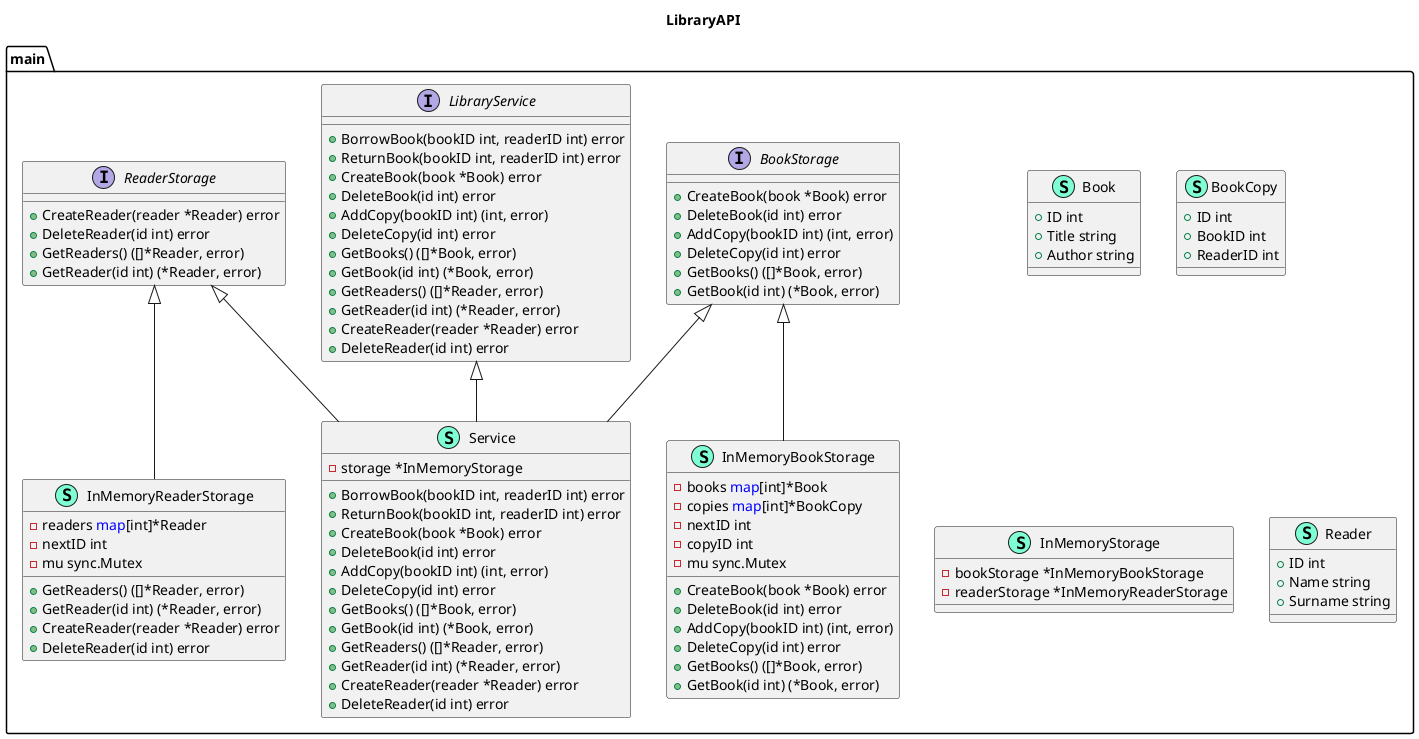 @startuml
title LibraryAPI
namespace main {
    class Book << (S,Aquamarine) >> {
        + ID int
        + Title string
        + Author string

    }
    class BookCopy << (S,Aquamarine) >> {
        + ID int
        + BookID int
        + ReaderID int

    }
    interface BookStorage  {
        + CreateBook(book *Book) error
        + DeleteBook(id int) error
        + AddCopy(bookID int) (int, error)
        + DeleteCopy(id int) error
        + GetBooks() ([]*Book, error)
        + GetBook(id int) (*Book, error)

    }
    class InMemoryBookStorage << (S,Aquamarine) >> {
        - books <font color=blue>map</font>[int]*Book
        - copies <font color=blue>map</font>[int]*BookCopy
        - nextID int
        - copyID int
        - mu sync.Mutex

        + CreateBook(book *Book) error
        + DeleteBook(id int) error
        + AddCopy(bookID int) (int, error)
        + DeleteCopy(id int) error
        + GetBooks() ([]*Book, error)
        + GetBook(id int) (*Book, error)

    }
    class InMemoryReaderStorage << (S,Aquamarine) >> {
        - readers <font color=blue>map</font>[int]*Reader
        - nextID int
        - mu sync.Mutex

        + GetReaders() ([]*Reader, error)
        + GetReader(id int) (*Reader, error)
        + CreateReader(reader *Reader) error
        + DeleteReader(id int) error

    }
    class InMemoryStorage << (S,Aquamarine) >> {
        - bookStorage *InMemoryBookStorage
        - readerStorage *InMemoryReaderStorage

    }
    interface LibraryService  {
        + BorrowBook(bookID int, readerID int) error
        + ReturnBook(bookID int, readerID int) error
        + CreateBook(book *Book) error
        + DeleteBook(id int) error
        + AddCopy(bookID int) (int, error)
        + DeleteCopy(id int) error
        + GetBooks() ([]*Book, error)
        + GetBook(id int) (*Book, error)
        + GetReaders() ([]*Reader, error)
        + GetReader(id int) (*Reader, error)
        + CreateReader(reader *Reader) error
        + DeleteReader(id int) error

    }
    class Reader << (S,Aquamarine) >> {
        + ID int
        + Name string
        + Surname string

    }
    interface ReaderStorage  {
        + CreateReader(reader *Reader) error
        + DeleteReader(id int) error
        + GetReaders() ([]*Reader, error)
        + GetReader(id int) (*Reader, error)

    }
    class Service << (S,Aquamarine) >> {
        - storage *InMemoryStorage

        + BorrowBook(bookID int, readerID int) error
        + ReturnBook(bookID int, readerID int) error
        + CreateBook(book *Book) error
        + DeleteBook(id int) error
        + AddCopy(bookID int) (int, error)
        + DeleteCopy(id int) error
        + GetBooks() ([]*Book, error)
        + GetBook(id int) (*Book, error)
        + GetReaders() ([]*Reader, error)
        + GetReader(id int) (*Reader, error)
        + CreateReader(reader *Reader) error
        + DeleteReader(id int) error

    }
}

"main.BookStorage" <|-- "main.InMemoryBookStorage"
"main.ReaderStorage" <|-- "main.InMemoryReaderStorage"
"main.BookStorage" <|-- "main.Service"
"main.LibraryService" <|-- "main.Service"
"main.ReaderStorage" <|-- "main.Service"

@enduml
